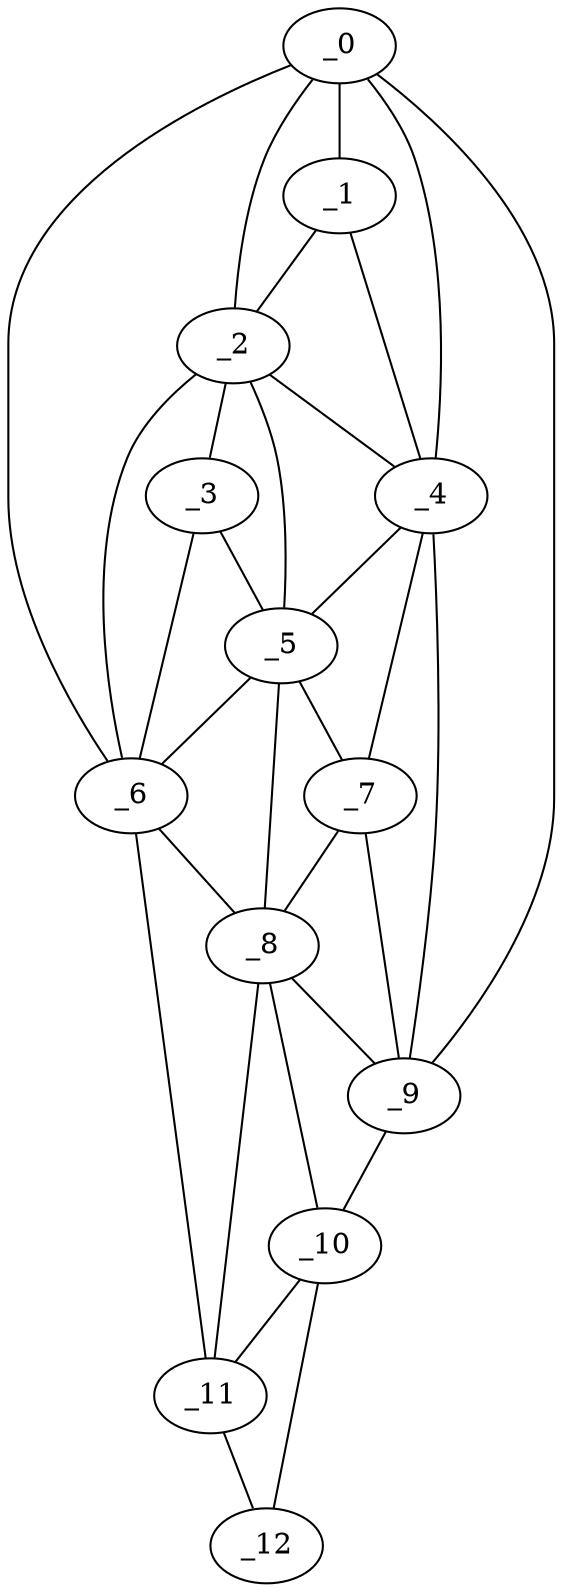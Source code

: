 graph "obj21__135.gxl" {
	_0	 [x=13,
		y=71];
	_1	 [x=54,
		y=57];
	_0 -- _1	 [valence=2];
	_2	 [x=63,
		y=44];
	_0 -- _2	 [valence=1];
	_4	 [x=79,
		y=67];
	_0 -- _4	 [valence=2];
	_6	 [x=88,
		y=29];
	_0 -- _6	 [valence=1];
	_9	 [x=96,
		y=70];
	_0 -- _9	 [valence=1];
	_1 -- _2	 [valence=2];
	_1 -- _4	 [valence=1];
	_3	 [x=72,
		y=40];
	_2 -- _3	 [valence=1];
	_2 -- _4	 [valence=2];
	_5	 [x=85,
		y=51];
	_2 -- _5	 [valence=2];
	_2 -- _6	 [valence=2];
	_3 -- _5	 [valence=2];
	_3 -- _6	 [valence=2];
	_4 -- _5	 [valence=1];
	_7	 [x=90,
		y=65];
	_4 -- _7	 [valence=2];
	_4 -- _9	 [valence=2];
	_5 -- _6	 [valence=1];
	_5 -- _7	 [valence=2];
	_8	 [x=94,
		y=55];
	_5 -- _8	 [valence=2];
	_6 -- _8	 [valence=1];
	_11	 [x=124,
		y=31];
	_6 -- _11	 [valence=1];
	_7 -- _8	 [valence=2];
	_7 -- _9	 [valence=2];
	_8 -- _9	 [valence=2];
	_10	 [x=122,
		y=52];
	_8 -- _10	 [valence=1];
	_8 -- _11	 [valence=2];
	_9 -- _10	 [valence=1];
	_10 -- _11	 [valence=2];
	_12	 [x=127,
		y=36];
	_10 -- _12	 [valence=1];
	_11 -- _12	 [valence=1];
}
